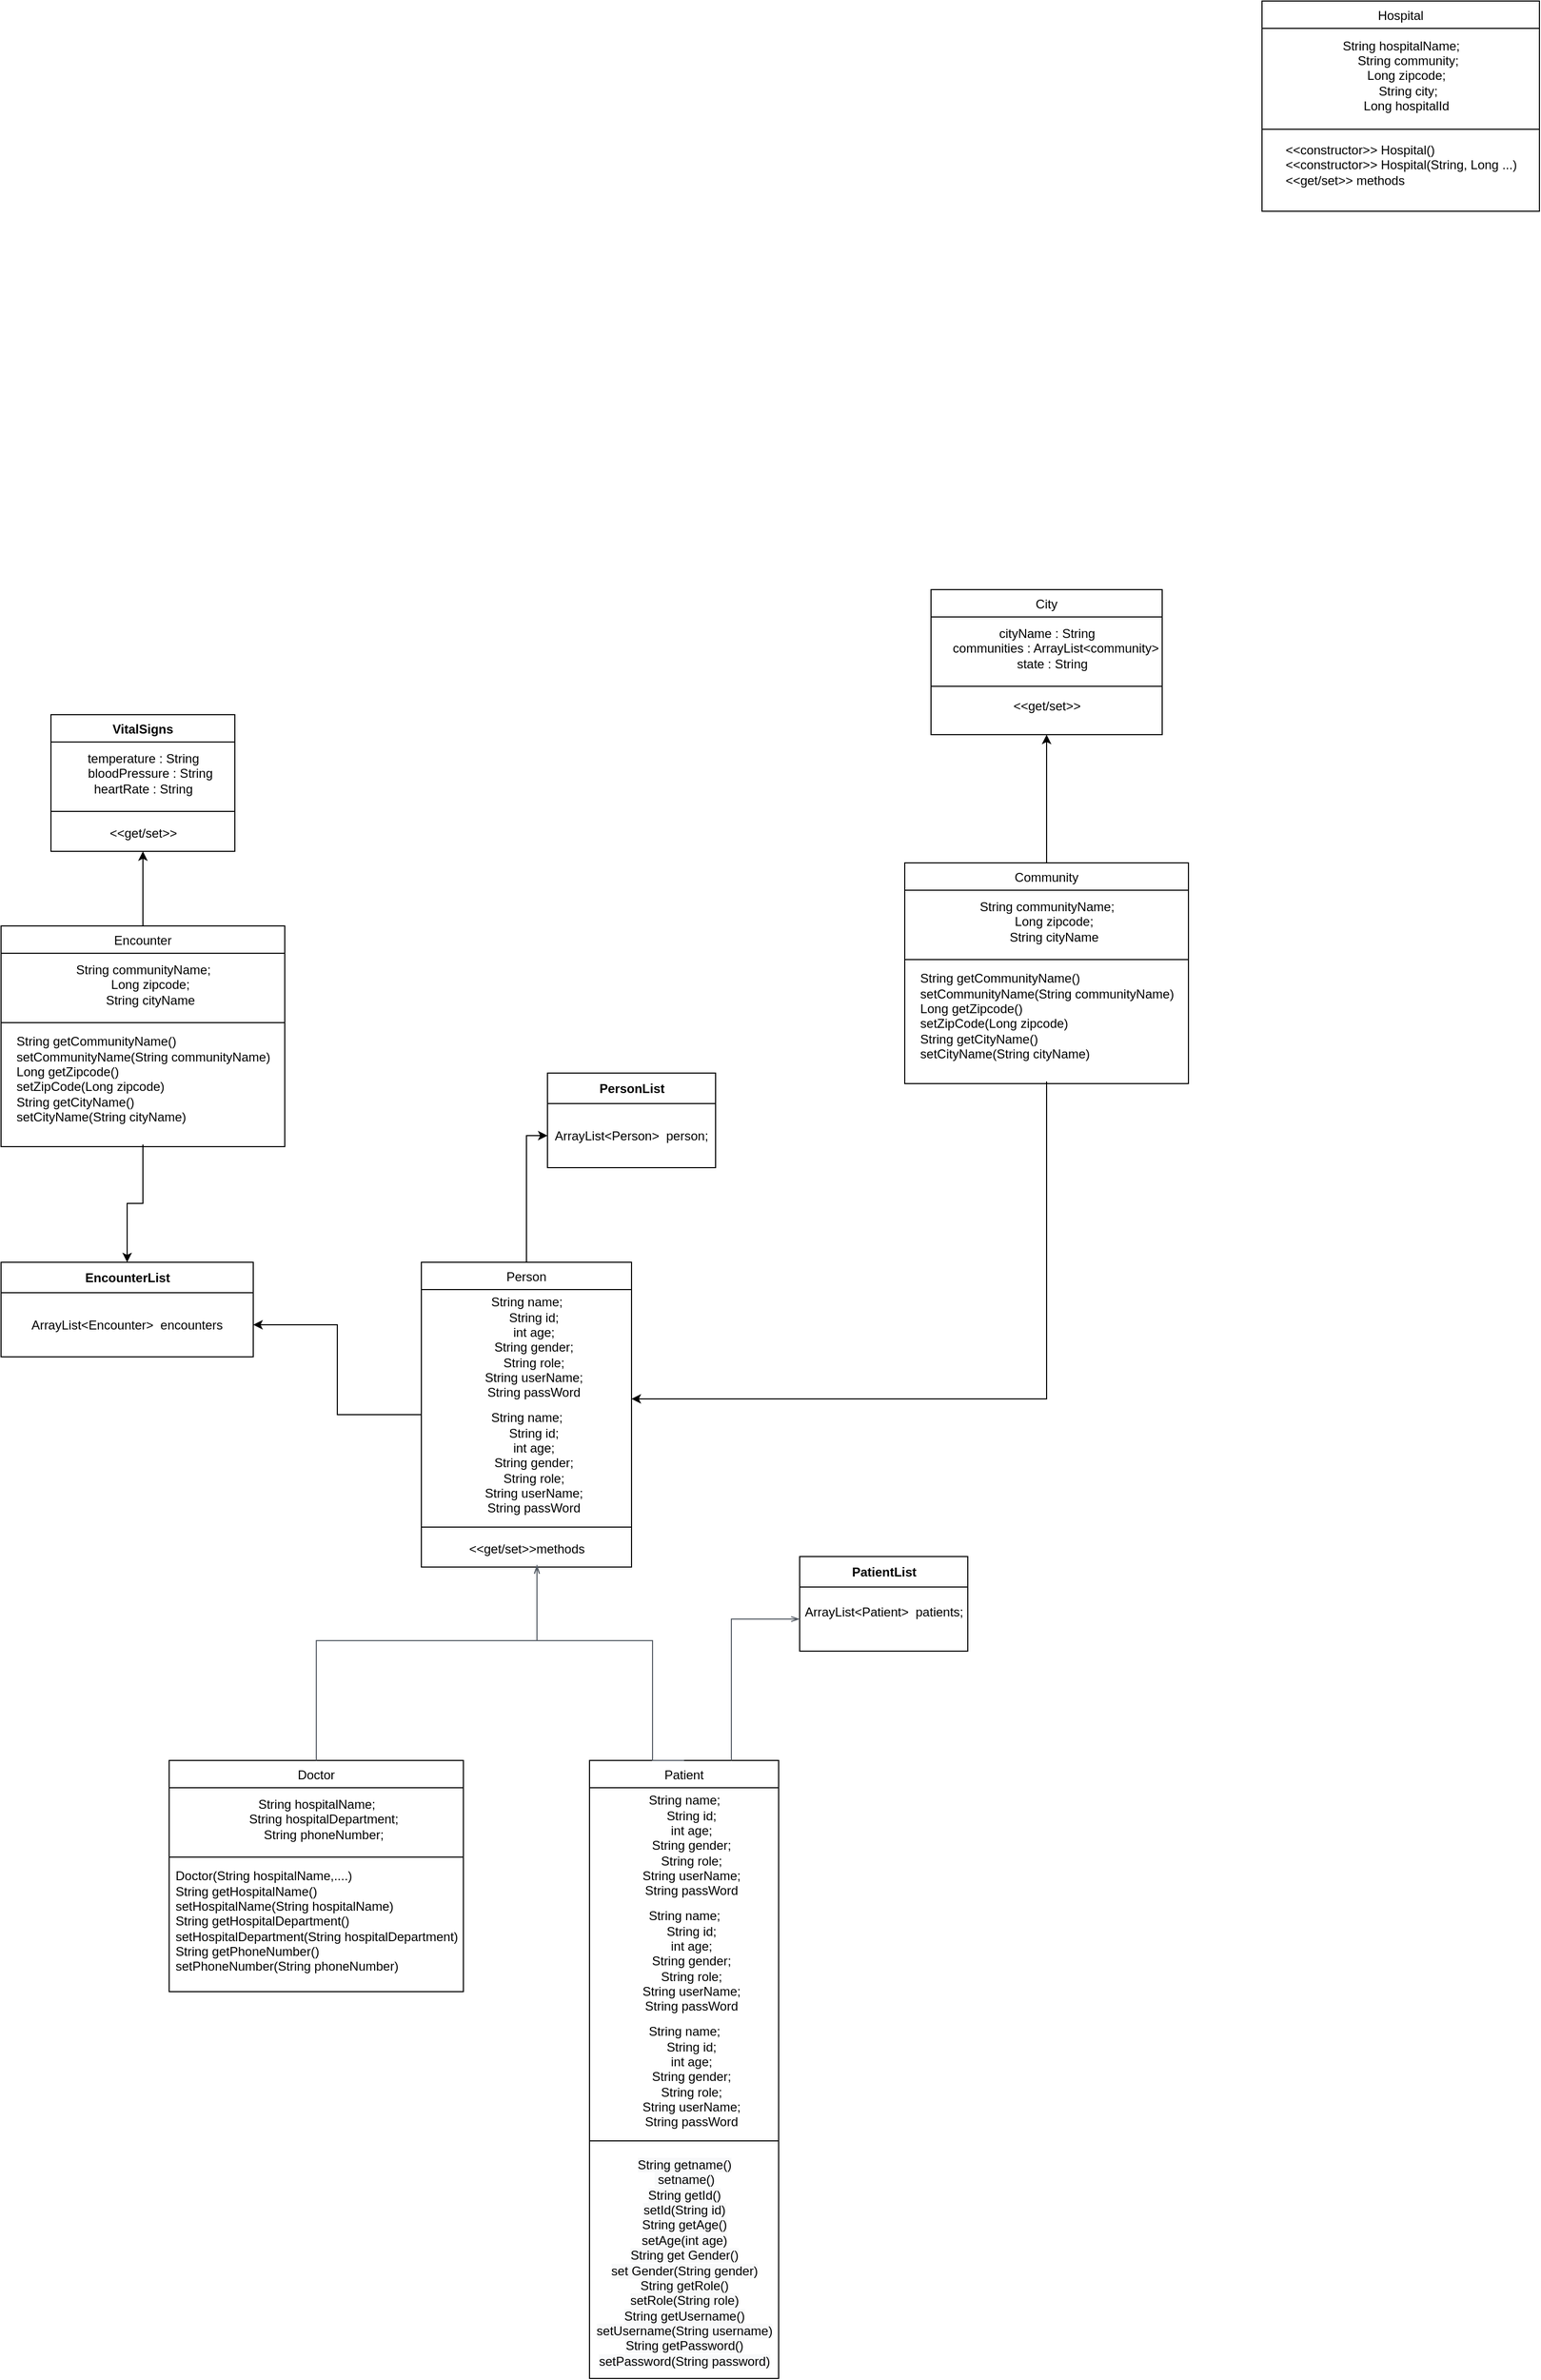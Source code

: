 <mxfile version="20.5.1" type="device"><diagram id="C5RBs43oDa-KdzZeNtuy" name="Page-1"><mxGraphModel dx="1371" dy="794" grid="1" gridSize="10" guides="1" tooltips="1" connect="1" arrows="1" fold="1" page="1" pageScale="1" pageWidth="827" pageHeight="1169" math="0" shadow="0"><root><mxCell id="WIyWlLk6GJQsqaUBKTNV-0"/><mxCell id="WIyWlLk6GJQsqaUBKTNV-1" parent="WIyWlLk6GJQsqaUBKTNV-0"/><mxCell id="fHHSwaFB68jVucLWFMeZ-37" style="edgeStyle=orthogonalEdgeStyle;rounded=0;orthogonalLoop=1;jettySize=auto;html=1;exitX=0.5;exitY=0;exitDx=0;exitDy=0;entryX=0;entryY=0.5;entryDx=0;entryDy=0;" edge="1" parent="WIyWlLk6GJQsqaUBKTNV-1" source="zkfFHV4jXpPFQw0GAbJ--13" target="fHHSwaFB68jVucLWFMeZ-12"><mxGeometry relative="1" as="geometry"/></mxCell><mxCell id="fHHSwaFB68jVucLWFMeZ-66" style="edgeStyle=orthogonalEdgeStyle;rounded=0;orthogonalLoop=1;jettySize=auto;html=1;entryX=1;entryY=0.5;entryDx=0;entryDy=0;" edge="1" parent="WIyWlLk6GJQsqaUBKTNV-1" source="zkfFHV4jXpPFQw0GAbJ--13" target="fHHSwaFB68jVucLWFMeZ-57"><mxGeometry relative="1" as="geometry"/></mxCell><mxCell id="zkfFHV4jXpPFQw0GAbJ--13" value="Person" style="swimlane;fontStyle=0;align=center;verticalAlign=top;childLayout=stackLayout;horizontal=1;startSize=26;horizontalStack=0;resizeParent=1;resizeLast=0;collapsible=1;marginBottom=0;rounded=0;shadow=0;strokeWidth=1;" parent="WIyWlLk6GJQsqaUBKTNV-1" vertex="1"><mxGeometry x="440" y="1560" width="200" height="290" as="geometry"><mxRectangle x="310" y="340" width="170" height="26" as="alternateBounds"/></mxGeometry></mxCell><mxCell id="ApnBVRDaIwN0lGYLkBxk-11" value="&lt;div&gt;String name;&lt;/div&gt;&lt;div&gt;&amp;nbsp; &amp;nbsp; String id;&lt;/div&gt;&lt;div&gt;&amp;nbsp; &amp;nbsp; int age;&lt;/div&gt;&lt;div&gt;&amp;nbsp; &amp;nbsp; String gender;&lt;/div&gt;&lt;div&gt;&amp;nbsp; &amp;nbsp; String role;&lt;/div&gt;&lt;div&gt;&amp;nbsp; &amp;nbsp; String userName;&lt;/div&gt;&lt;div&gt;&amp;nbsp; &amp;nbsp; String passWord&lt;/div&gt;" style="text;html=1;align=center;verticalAlign=middle;resizable=0;points=[];autosize=1;strokeColor=none;fillColor=none;" parent="zkfFHV4jXpPFQw0GAbJ--13" vertex="1"><mxGeometry y="26" width="200" height="110" as="geometry"/></mxCell><mxCell id="ApnBVRDaIwN0lGYLkBxk-26" value="&lt;div&gt;String name;&lt;/div&gt;&lt;div&gt;&amp;nbsp; &amp;nbsp; String id;&lt;/div&gt;&lt;div&gt;&amp;nbsp; &amp;nbsp; int age;&lt;/div&gt;&lt;div&gt;&amp;nbsp; &amp;nbsp; String gender;&lt;/div&gt;&lt;div&gt;&amp;nbsp; &amp;nbsp; String role;&lt;/div&gt;&lt;div&gt;&amp;nbsp; &amp;nbsp; String userName;&lt;/div&gt;&lt;div&gt;&amp;nbsp; &amp;nbsp; String passWord&lt;/div&gt;" style="text;html=1;align=center;verticalAlign=middle;resizable=0;points=[];autosize=1;strokeColor=none;fillColor=none;" parent="zkfFHV4jXpPFQw0GAbJ--13" vertex="1"><mxGeometry y="136" width="200" height="110" as="geometry"/></mxCell><mxCell id="zkfFHV4jXpPFQw0GAbJ--15" value="" style="line;html=1;strokeWidth=1;align=left;verticalAlign=middle;spacingTop=-1;spacingLeft=3;spacingRight=3;rotatable=0;labelPosition=right;points=[];portConstraint=eastwest;" parent="zkfFHV4jXpPFQw0GAbJ--13" vertex="1"><mxGeometry y="246" width="200" height="12" as="geometry"/></mxCell><mxCell id="ApnBVRDaIwN0lGYLkBxk-10" value="&lt;div style=&quot;text-align: left;&quot;&gt;&lt;span style=&quot;background-color: initial;&quot;&gt;&amp;lt;&amp;lt;get/set&amp;gt;&amp;gt;methods&lt;/span&gt;&lt;/div&gt;" style="text;html=1;align=center;verticalAlign=middle;resizable=0;points=[];autosize=1;strokeColor=none;fillColor=none;" parent="zkfFHV4jXpPFQw0GAbJ--13" vertex="1"><mxGeometry y="258" width="200" height="30" as="geometry"/></mxCell><mxCell id="ApnBVRDaIwN0lGYLkBxk-12" value="City" style="swimlane;fontStyle=0;align=center;verticalAlign=top;childLayout=stackLayout;horizontal=1;startSize=26;horizontalStack=0;resizeParent=1;resizeLast=0;collapsible=1;marginBottom=0;rounded=0;shadow=0;strokeWidth=1;" parent="WIyWlLk6GJQsqaUBKTNV-1" vertex="1"><mxGeometry x="925" y="920" width="220" height="138" as="geometry"><mxRectangle x="310" y="340" width="170" height="26" as="alternateBounds"/></mxGeometry></mxCell><mxCell id="ApnBVRDaIwN0lGYLkBxk-13" value="&lt;div&gt;cityName : String&lt;/div&gt;&lt;div&gt;&amp;nbsp; &amp;nbsp; &amp;nbsp;communities : ArrayList&amp;lt;community&amp;gt;&lt;/div&gt;&lt;div&gt;&amp;nbsp; &amp;nbsp;state : String&lt;/div&gt;" style="text;html=1;align=center;verticalAlign=middle;resizable=0;points=[];autosize=1;strokeColor=none;fillColor=none;" parent="ApnBVRDaIwN0lGYLkBxk-12" vertex="1"><mxGeometry y="26" width="220" height="60" as="geometry"/></mxCell><mxCell id="ApnBVRDaIwN0lGYLkBxk-14" value="" style="line;html=1;strokeWidth=1;align=left;verticalAlign=middle;spacingTop=-1;spacingLeft=3;spacingRight=3;rotatable=0;labelPosition=right;points=[];portConstraint=eastwest;" parent="ApnBVRDaIwN0lGYLkBxk-12" vertex="1"><mxGeometry y="86" width="220" height="12" as="geometry"/></mxCell><mxCell id="ApnBVRDaIwN0lGYLkBxk-15" value="&lt;div style=&quot;text-align: left;&quot;&gt;&amp;lt;&amp;lt;get/set&amp;gt;&amp;gt;&lt;/div&gt;&lt;div style=&quot;text-align: left;&quot;&gt;&lt;span style=&quot;background-color: initial;&quot;&gt;&lt;br&gt;&lt;/span&gt;&lt;/div&gt;" style="text;html=1;align=center;verticalAlign=middle;resizable=0;points=[];autosize=1;strokeColor=none;fillColor=none;" parent="ApnBVRDaIwN0lGYLkBxk-12" vertex="1"><mxGeometry y="98" width="220" height="40" as="geometry"/></mxCell><mxCell id="fHHSwaFB68jVucLWFMeZ-38" style="edgeStyle=orthogonalEdgeStyle;rounded=0;orthogonalLoop=1;jettySize=auto;html=1;exitX=0.5;exitY=0;exitDx=0;exitDy=0;" edge="1" parent="WIyWlLk6GJQsqaUBKTNV-1" source="ApnBVRDaIwN0lGYLkBxk-16" target="ApnBVRDaIwN0lGYLkBxk-15"><mxGeometry relative="1" as="geometry"/></mxCell><mxCell id="ApnBVRDaIwN0lGYLkBxk-16" value="Community" style="swimlane;fontStyle=0;align=center;verticalAlign=top;childLayout=stackLayout;horizontal=1;startSize=26;horizontalStack=0;resizeParent=1;resizeLast=0;collapsible=1;marginBottom=0;rounded=0;shadow=0;strokeWidth=1;" parent="WIyWlLk6GJQsqaUBKTNV-1" vertex="1"><mxGeometry x="900" y="1180" width="270" height="210" as="geometry"><mxRectangle x="310" y="340" width="170" height="26" as="alternateBounds"/></mxGeometry></mxCell><mxCell id="ApnBVRDaIwN0lGYLkBxk-17" value="&lt;div&gt;String communityName;&lt;/div&gt;&lt;div&gt;&amp;nbsp; &amp;nbsp; Long zipcode;&lt;/div&gt;&lt;div&gt;&amp;nbsp; &amp;nbsp; String cityName&lt;/div&gt;" style="text;html=1;align=center;verticalAlign=middle;resizable=0;points=[];autosize=1;strokeColor=none;fillColor=none;" parent="ApnBVRDaIwN0lGYLkBxk-16" vertex="1"><mxGeometry y="26" width="270" height="60" as="geometry"/></mxCell><mxCell id="ApnBVRDaIwN0lGYLkBxk-18" value="" style="line;html=1;strokeWidth=1;align=left;verticalAlign=middle;spacingTop=-1;spacingLeft=3;spacingRight=3;rotatable=0;labelPosition=right;points=[];portConstraint=eastwest;" parent="ApnBVRDaIwN0lGYLkBxk-16" vertex="1"><mxGeometry y="86" width="270" height="12" as="geometry"/></mxCell><mxCell id="ApnBVRDaIwN0lGYLkBxk-19" value="&lt;div style=&quot;text-align: left;&quot;&gt;&lt;span style=&quot;background-color: initial;&quot;&gt;String getCommunityName()&lt;/span&gt;&lt;/div&gt;&lt;div style=&quot;text-align: left;&quot;&gt;&lt;span style=&quot;background-color: initial;&quot;&gt;setCommunityName(String communityName)&lt;br&gt;&lt;/span&gt;&lt;/div&gt;&lt;div style=&quot;text-align: left;&quot;&gt;&lt;span style=&quot;background-color: initial;&quot;&gt;Long getZipcode()&lt;br&gt;&lt;/span&gt;&lt;/div&gt;&lt;div style=&quot;text-align: left;&quot;&gt;&lt;span style=&quot;background-color: initial;&quot;&gt;setZipCode(Long zipcode)&lt;br&gt;&lt;/span&gt;&lt;/div&gt;&lt;div style=&quot;text-align: left;&quot;&gt;&lt;span style=&quot;background-color: initial;&quot;&gt;String getCityName()&lt;br&gt;&lt;/span&gt;&lt;/div&gt;&lt;div style=&quot;text-align: left;&quot;&gt;&lt;span style=&quot;background-color: initial;&quot;&gt;setCityName(String cityName)&lt;br&gt;&lt;/span&gt;&lt;/div&gt;&lt;div style=&quot;text-align: left;&quot;&gt;&lt;span style=&quot;background-color: initial;&quot;&gt;&lt;br&gt;&lt;/span&gt;&lt;/div&gt;" style="text;html=1;align=center;verticalAlign=middle;resizable=0;points=[];autosize=1;strokeColor=none;fillColor=none;" parent="ApnBVRDaIwN0lGYLkBxk-16" vertex="1"><mxGeometry y="98" width="270" height="110" as="geometry"/></mxCell><mxCell id="ApnBVRDaIwN0lGYLkBxk-21" value="Doctor" style="swimlane;fontStyle=0;align=center;verticalAlign=top;childLayout=stackLayout;horizontal=1;startSize=26;horizontalStack=0;resizeParent=1;resizeLast=0;collapsible=1;marginBottom=0;rounded=0;shadow=0;strokeWidth=1;" parent="WIyWlLk6GJQsqaUBKTNV-1" vertex="1"><mxGeometry x="200" y="2034" width="280" height="220" as="geometry"><mxRectangle x="310" y="340" width="170" height="26" as="alternateBounds"/></mxGeometry></mxCell><mxCell id="ApnBVRDaIwN0lGYLkBxk-22" value="&lt;div&gt;String hospitalName;&lt;/div&gt;&lt;div&gt;&amp;nbsp; &amp;nbsp; String hospitalDepartment;&lt;/div&gt;&lt;div&gt;&amp;nbsp; &amp;nbsp; String phoneNumber;&lt;/div&gt;" style="text;html=1;align=center;verticalAlign=middle;resizable=0;points=[];autosize=1;strokeColor=none;fillColor=none;" parent="ApnBVRDaIwN0lGYLkBxk-21" vertex="1"><mxGeometry y="26" width="280" height="60" as="geometry"/></mxCell><mxCell id="ApnBVRDaIwN0lGYLkBxk-23" value="" style="line;html=1;strokeWidth=1;align=left;verticalAlign=middle;spacingTop=-1;spacingLeft=3;spacingRight=3;rotatable=0;labelPosition=right;points=[];portConstraint=eastwest;" parent="ApnBVRDaIwN0lGYLkBxk-21" vertex="1"><mxGeometry y="86" width="280" height="12" as="geometry"/></mxCell><mxCell id="ApnBVRDaIwN0lGYLkBxk-24" value="&lt;div style=&quot;text-align: left;&quot;&gt;&lt;span style=&quot;background-color: initial;&quot;&gt;Doctor(String hospitalName,....)&lt;/span&gt;&lt;/div&gt;&lt;div style=&quot;text-align: left;&quot;&gt;&lt;span style=&quot;background-color: initial;&quot;&gt;String getHospitalName()&lt;br&gt;&lt;/span&gt;&lt;/div&gt;&lt;div style=&quot;text-align: left;&quot;&gt;&lt;span style=&quot;background-color: initial;&quot;&gt;setHospitalName(String hospitalName)&lt;br&gt;&lt;/span&gt;&lt;/div&gt;&lt;div style=&quot;text-align: left;&quot;&gt;&lt;span style=&quot;background-color: initial;&quot;&gt;String getHospitalDepartment()&lt;br&gt;&lt;/span&gt;&lt;/div&gt;&lt;div style=&quot;text-align: left;&quot;&gt;&lt;span style=&quot;background-color: initial;&quot;&gt;setHospitalDepartment(String hospitalDepartment)&lt;br&gt;&lt;/span&gt;&lt;/div&gt;&lt;div style=&quot;text-align: left;&quot;&gt;&lt;span style=&quot;background-color: initial;&quot;&gt;String getPhoneNumber()&lt;br&gt;&lt;/span&gt;&lt;/div&gt;&lt;div style=&quot;text-align: left;&quot;&gt;&lt;span style=&quot;background-color: initial;&quot;&gt;setPhoneNumber(String phoneNumber)&lt;br&gt;&lt;/span&gt;&lt;/div&gt;" style="text;html=1;align=center;verticalAlign=middle;resizable=0;points=[];autosize=1;strokeColor=none;fillColor=none;" parent="ApnBVRDaIwN0lGYLkBxk-21" vertex="1"><mxGeometry y="98" width="280" height="110" as="geometry"/></mxCell><mxCell id="ApnBVRDaIwN0lGYLkBxk-37" value="Hospital" style="swimlane;fontStyle=0;align=center;verticalAlign=top;childLayout=stackLayout;horizontal=1;startSize=26;horizontalStack=0;resizeParent=1;resizeLast=0;collapsible=1;marginBottom=0;rounded=0;shadow=0;strokeWidth=1;" parent="WIyWlLk6GJQsqaUBKTNV-1" vertex="1"><mxGeometry x="1240" y="360" width="264" height="200" as="geometry"><mxRectangle x="310" y="340" width="170" height="26" as="alternateBounds"/></mxGeometry></mxCell><mxCell id="ApnBVRDaIwN0lGYLkBxk-39" value="&lt;div&gt;String hospitalName;&lt;/div&gt;&lt;div&gt;&amp;nbsp; &amp;nbsp; String community;&lt;/div&gt;&lt;div&gt;&amp;nbsp; &amp;nbsp;Long zipcode;&lt;/div&gt;&lt;div&gt;&amp;nbsp; &amp;nbsp; String city;&lt;/div&gt;&lt;div&gt;&amp;nbsp; &amp;nbsp;Long hospitalId&lt;/div&gt;" style="text;html=1;align=center;verticalAlign=middle;resizable=0;points=[];autosize=1;strokeColor=none;fillColor=none;" parent="ApnBVRDaIwN0lGYLkBxk-37" vertex="1"><mxGeometry y="26" width="264" height="90" as="geometry"/></mxCell><mxCell id="ApnBVRDaIwN0lGYLkBxk-40" value="" style="line;html=1;strokeWidth=1;align=left;verticalAlign=middle;spacingTop=-1;spacingLeft=3;spacingRight=3;rotatable=0;labelPosition=right;points=[];portConstraint=eastwest;" parent="ApnBVRDaIwN0lGYLkBxk-37" vertex="1"><mxGeometry y="116" width="264" height="12" as="geometry"/></mxCell><mxCell id="ApnBVRDaIwN0lGYLkBxk-41" value="&lt;div style=&quot;text-align: left;&quot;&gt;&lt;span style=&quot;background-color: initial;&quot;&gt;&amp;lt;&amp;lt;constructor&amp;gt;&amp;gt; Hospital()&lt;/span&gt;&lt;/div&gt;&lt;span style=&quot;text-align: left;&quot;&gt;&amp;lt;&amp;lt;constructor&amp;gt;&amp;gt;&amp;nbsp;&lt;/span&gt;&lt;span style=&quot;background-color: initial; text-align: left;&quot;&gt;Hospital(String, Long ...)&lt;/span&gt;&lt;span style=&quot;text-align: left;&quot;&gt;&lt;br&gt;&lt;/span&gt;&lt;div style=&quot;text-align: left;&quot;&gt;&amp;lt;&amp;lt;get/set&amp;gt;&amp;gt; methods&lt;/div&gt;&lt;div style=&quot;text-align: left;&quot;&gt;&lt;span style=&quot;background-color: initial;&quot;&gt;&lt;br&gt;&lt;/span&gt;&lt;/div&gt;" style="text;html=1;align=center;verticalAlign=middle;resizable=0;points=[];autosize=1;strokeColor=none;fillColor=none;" parent="ApnBVRDaIwN0lGYLkBxk-37" vertex="1"><mxGeometry y="128" width="264" height="70" as="geometry"/></mxCell><mxCell id="fHHSwaFB68jVucLWFMeZ-1" value="Patient&#10;" style="swimlane;fontStyle=0;align=center;verticalAlign=top;childLayout=stackLayout;horizontal=1;startSize=26;horizontalStack=0;resizeParent=1;resizeLast=0;collapsible=1;marginBottom=0;rounded=0;shadow=0;strokeWidth=1;" vertex="1" parent="WIyWlLk6GJQsqaUBKTNV-1"><mxGeometry x="600" y="2034" width="180" height="588" as="geometry"><mxRectangle x="310" y="340" width="170" height="26" as="alternateBounds"/></mxGeometry></mxCell><mxCell id="fHHSwaFB68jVucLWFMeZ-2" value="&lt;div&gt;String name;&lt;/div&gt;&lt;div&gt;&amp;nbsp; &amp;nbsp; String id;&lt;/div&gt;&lt;div&gt;&amp;nbsp; &amp;nbsp; int age;&lt;/div&gt;&lt;div&gt;&amp;nbsp; &amp;nbsp; String gender;&lt;/div&gt;&lt;div&gt;&amp;nbsp; &amp;nbsp; String role;&lt;/div&gt;&lt;div&gt;&amp;nbsp; &amp;nbsp; String userName;&lt;/div&gt;&lt;div&gt;&amp;nbsp; &amp;nbsp; String passWord&lt;/div&gt;" style="text;html=1;align=center;verticalAlign=middle;resizable=0;points=[];autosize=1;strokeColor=none;fillColor=none;" vertex="1" parent="fHHSwaFB68jVucLWFMeZ-1"><mxGeometry y="26" width="180" height="110" as="geometry"/></mxCell><mxCell id="fHHSwaFB68jVucLWFMeZ-6" value="&lt;div&gt;String name;&lt;/div&gt;&lt;div&gt;&amp;nbsp; &amp;nbsp; String id;&lt;/div&gt;&lt;div&gt;&amp;nbsp; &amp;nbsp; int age;&lt;/div&gt;&lt;div&gt;&amp;nbsp; &amp;nbsp; String gender;&lt;/div&gt;&lt;div&gt;&amp;nbsp; &amp;nbsp; String role;&lt;/div&gt;&lt;div&gt;&amp;nbsp; &amp;nbsp; String userName;&lt;/div&gt;&lt;div&gt;&amp;nbsp; &amp;nbsp; String passWord&lt;/div&gt;" style="text;html=1;align=center;verticalAlign=middle;resizable=0;points=[];autosize=1;strokeColor=none;fillColor=none;" vertex="1" parent="fHHSwaFB68jVucLWFMeZ-1"><mxGeometry y="136" width="180" height="110" as="geometry"/></mxCell><mxCell id="fHHSwaFB68jVucLWFMeZ-3" value="&lt;div&gt;String name;&lt;/div&gt;&lt;div&gt;&amp;nbsp; &amp;nbsp; String id;&lt;/div&gt;&lt;div&gt;&amp;nbsp; &amp;nbsp; int age;&lt;/div&gt;&lt;div&gt;&amp;nbsp; &amp;nbsp; String gender;&lt;/div&gt;&lt;div&gt;&amp;nbsp; &amp;nbsp; String role;&lt;/div&gt;&lt;div&gt;&amp;nbsp; &amp;nbsp; String userName;&lt;/div&gt;&lt;div&gt;&amp;nbsp; &amp;nbsp; String passWord&lt;/div&gt;" style="text;html=1;align=center;verticalAlign=middle;resizable=0;points=[];autosize=1;strokeColor=none;fillColor=none;" vertex="1" parent="fHHSwaFB68jVucLWFMeZ-1"><mxGeometry y="246" width="180" height="110" as="geometry"/></mxCell><mxCell id="fHHSwaFB68jVucLWFMeZ-4" value="" style="line;html=1;strokeWidth=1;align=left;verticalAlign=middle;spacingTop=-1;spacingLeft=3;spacingRight=3;rotatable=0;labelPosition=right;points=[];portConstraint=eastwest;" vertex="1" parent="fHHSwaFB68jVucLWFMeZ-1"><mxGeometry y="356" width="180" height="12" as="geometry"/></mxCell><mxCell id="fHHSwaFB68jVucLWFMeZ-5" value="&lt;meta charset=&quot;utf-8&quot;&gt;&lt;span style=&quot;color: rgb(0, 0, 0); font-family: Helvetica; font-size: 12px; font-style: normal; font-variant-ligatures: normal; font-variant-caps: normal; font-weight: 400; letter-spacing: normal; orphans: 2; text-align: left; text-indent: 0px; text-transform: none; widows: 2; word-spacing: 0px; -webkit-text-stroke-width: 0px; background-color: rgb(248, 249, 250); text-decoration-thickness: initial; text-decoration-style: initial; text-decoration-color: initial; float: none; display: inline !important;&quot;&gt;String getname()&lt;/span&gt;&lt;br style=&quot;padding: 0px; margin: 0px; color: rgb(0, 0, 0); font-family: Helvetica; font-size: 12px; font-style: normal; font-variant-ligatures: normal; font-variant-caps: normal; font-weight: 400; letter-spacing: normal; orphans: 2; text-align: left; text-indent: 0px; text-transform: none; widows: 2; word-spacing: 0px; -webkit-text-stroke-width: 0px; background-color: rgb(248, 249, 250); text-decoration-thickness: initial; text-decoration-style: initial; text-decoration-color: initial;&quot;&gt;&lt;span style=&quot;color: rgb(0, 0, 0); font-family: Helvetica; font-size: 12px; font-style: normal; font-variant-ligatures: normal; font-variant-caps: normal; font-weight: 400; letter-spacing: normal; orphans: 2; text-align: left; text-indent: 0px; text-transform: none; widows: 2; word-spacing: 0px; -webkit-text-stroke-width: 0px; background-color: rgb(248, 249, 250); text-decoration-thickness: initial; text-decoration-style: initial; text-decoration-color: initial; float: none; display: inline !important;&quot;&gt;&amp;nbsp;setname()&lt;/span&gt;&lt;br style=&quot;padding: 0px; margin: 0px; color: rgb(0, 0, 0); font-family: Helvetica; font-size: 12px; font-style: normal; font-variant-ligatures: normal; font-variant-caps: normal; font-weight: 400; letter-spacing: normal; orphans: 2; text-align: left; text-indent: 0px; text-transform: none; widows: 2; word-spacing: 0px; -webkit-text-stroke-width: 0px; background-color: rgb(248, 249, 250); text-decoration-thickness: initial; text-decoration-style: initial; text-decoration-color: initial;&quot;&gt;&lt;span style=&quot;color: rgb(0, 0, 0); font-family: Helvetica; font-size: 12px; font-style: normal; font-variant-ligatures: normal; font-variant-caps: normal; font-weight: 400; letter-spacing: normal; orphans: 2; text-align: left; text-indent: 0px; text-transform: none; widows: 2; word-spacing: 0px; -webkit-text-stroke-width: 0px; background-color: rgb(248, 249, 250); text-decoration-thickness: initial; text-decoration-style: initial; text-decoration-color: initial; float: none; display: inline !important;&quot;&gt;String getId()&lt;/span&gt;&lt;br style=&quot;padding: 0px; margin: 0px; color: rgb(0, 0, 0); font-family: Helvetica; font-size: 12px; font-style: normal; font-variant-ligatures: normal; font-variant-caps: normal; font-weight: 400; letter-spacing: normal; orphans: 2; text-align: left; text-indent: 0px; text-transform: none; widows: 2; word-spacing: 0px; -webkit-text-stroke-width: 0px; background-color: rgb(248, 249, 250); text-decoration-thickness: initial; text-decoration-style: initial; text-decoration-color: initial;&quot;&gt;&lt;span style=&quot;color: rgb(0, 0, 0); font-family: Helvetica; font-size: 12px; font-style: normal; font-variant-ligatures: normal; font-variant-caps: normal; font-weight: 400; letter-spacing: normal; orphans: 2; text-align: left; text-indent: 0px; text-transform: none; widows: 2; word-spacing: 0px; -webkit-text-stroke-width: 0px; background-color: rgb(248, 249, 250); text-decoration-thickness: initial; text-decoration-style: initial; text-decoration-color: initial; float: none; display: inline !important;&quot;&gt;setId(String id)&lt;/span&gt;&lt;br style=&quot;padding: 0px; margin: 0px; color: rgb(0, 0, 0); font-family: Helvetica; font-size: 12px; font-style: normal; font-variant-ligatures: normal; font-variant-caps: normal; font-weight: 400; letter-spacing: normal; orphans: 2; text-align: left; text-indent: 0px; text-transform: none; widows: 2; word-spacing: 0px; -webkit-text-stroke-width: 0px; background-color: rgb(248, 249, 250); text-decoration-thickness: initial; text-decoration-style: initial; text-decoration-color: initial;&quot;&gt;&lt;span style=&quot;color: rgb(0, 0, 0); font-family: Helvetica; font-size: 12px; font-style: normal; font-variant-ligatures: normal; font-variant-caps: normal; font-weight: 400; letter-spacing: normal; orphans: 2; text-align: left; text-indent: 0px; text-transform: none; widows: 2; word-spacing: 0px; -webkit-text-stroke-width: 0px; background-color: rgb(248, 249, 250); text-decoration-thickness: initial; text-decoration-style: initial; text-decoration-color: initial; float: none; display: inline !important;&quot;&gt;String getAge()&lt;/span&gt;&lt;br style=&quot;padding: 0px; margin: 0px; color: rgb(0, 0, 0); font-family: Helvetica; font-size: 12px; font-style: normal; font-variant-ligatures: normal; font-variant-caps: normal; font-weight: 400; letter-spacing: normal; orphans: 2; text-align: left; text-indent: 0px; text-transform: none; widows: 2; word-spacing: 0px; -webkit-text-stroke-width: 0px; background-color: rgb(248, 249, 250); text-decoration-thickness: initial; text-decoration-style: initial; text-decoration-color: initial;&quot;&gt;&lt;span style=&quot;color: rgb(0, 0, 0); font-family: Helvetica; font-size: 12px; font-style: normal; font-variant-ligatures: normal; font-variant-caps: normal; font-weight: 400; letter-spacing: normal; orphans: 2; text-align: left; text-indent: 0px; text-transform: none; widows: 2; word-spacing: 0px; -webkit-text-stroke-width: 0px; background-color: rgb(248, 249, 250); text-decoration-thickness: initial; text-decoration-style: initial; text-decoration-color: initial; float: none; display: inline !important;&quot;&gt;setAge(int age)&lt;/span&gt;&lt;br style=&quot;padding: 0px; margin: 0px; color: rgb(0, 0, 0); font-family: Helvetica; font-size: 12px; font-style: normal; font-variant-ligatures: normal; font-variant-caps: normal; font-weight: 400; letter-spacing: normal; orphans: 2; text-align: left; text-indent: 0px; text-transform: none; widows: 2; word-spacing: 0px; -webkit-text-stroke-width: 0px; background-color: rgb(248, 249, 250); text-decoration-thickness: initial; text-decoration-style: initial; text-decoration-color: initial;&quot;&gt;&lt;span style=&quot;color: rgb(0, 0, 0); font-family: Helvetica; font-size: 12px; font-style: normal; font-variant-ligatures: normal; font-variant-caps: normal; font-weight: 400; letter-spacing: normal; orphans: 2; text-align: left; text-indent: 0px; text-transform: none; widows: 2; word-spacing: 0px; -webkit-text-stroke-width: 0px; background-color: rgb(248, 249, 250); text-decoration-thickness: initial; text-decoration-style: initial; text-decoration-color: initial; float: none; display: inline !important;&quot;&gt;String get Gender()&lt;/span&gt;&lt;br style=&quot;padding: 0px; margin: 0px; color: rgb(0, 0, 0); font-family: Helvetica; font-size: 12px; font-style: normal; font-variant-ligatures: normal; font-variant-caps: normal; font-weight: 400; letter-spacing: normal; orphans: 2; text-align: left; text-indent: 0px; text-transform: none; widows: 2; word-spacing: 0px; -webkit-text-stroke-width: 0px; background-color: rgb(248, 249, 250); text-decoration-thickness: initial; text-decoration-style: initial; text-decoration-color: initial;&quot;&gt;&lt;span style=&quot;color: rgb(0, 0, 0); font-family: Helvetica; font-size: 12px; font-style: normal; font-variant-ligatures: normal; font-variant-caps: normal; font-weight: 400; letter-spacing: normal; orphans: 2; text-align: left; text-indent: 0px; text-transform: none; widows: 2; word-spacing: 0px; -webkit-text-stroke-width: 0px; background-color: rgb(248, 249, 250); text-decoration-thickness: initial; text-decoration-style: initial; text-decoration-color: initial; float: none; display: inline !important;&quot;&gt;set Gender(String gender)&lt;/span&gt;&lt;br style=&quot;padding: 0px; margin: 0px; color: rgb(0, 0, 0); font-family: Helvetica; font-size: 12px; font-style: normal; font-variant-ligatures: normal; font-variant-caps: normal; font-weight: 400; letter-spacing: normal; orphans: 2; text-align: left; text-indent: 0px; text-transform: none; widows: 2; word-spacing: 0px; -webkit-text-stroke-width: 0px; background-color: rgb(248, 249, 250); text-decoration-thickness: initial; text-decoration-style: initial; text-decoration-color: initial;&quot;&gt;&lt;span style=&quot;color: rgb(0, 0, 0); font-family: Helvetica; font-size: 12px; font-style: normal; font-variant-ligatures: normal; font-variant-caps: normal; font-weight: 400; letter-spacing: normal; orphans: 2; text-align: left; text-indent: 0px; text-transform: none; widows: 2; word-spacing: 0px; -webkit-text-stroke-width: 0px; background-color: rgb(248, 249, 250); text-decoration-thickness: initial; text-decoration-style: initial; text-decoration-color: initial; float: none; display: inline !important;&quot;&gt;String getRole()&lt;/span&gt;&lt;br style=&quot;padding: 0px; margin: 0px; color: rgb(0, 0, 0); font-family: Helvetica; font-size: 12px; font-style: normal; font-variant-ligatures: normal; font-variant-caps: normal; font-weight: 400; letter-spacing: normal; orphans: 2; text-align: left; text-indent: 0px; text-transform: none; widows: 2; word-spacing: 0px; -webkit-text-stroke-width: 0px; background-color: rgb(248, 249, 250); text-decoration-thickness: initial; text-decoration-style: initial; text-decoration-color: initial;&quot;&gt;&lt;span style=&quot;color: rgb(0, 0, 0); font-family: Helvetica; font-size: 12px; font-style: normal; font-variant-ligatures: normal; font-variant-caps: normal; font-weight: 400; letter-spacing: normal; orphans: 2; text-align: left; text-indent: 0px; text-transform: none; widows: 2; word-spacing: 0px; -webkit-text-stroke-width: 0px; background-color: rgb(248, 249, 250); text-decoration-thickness: initial; text-decoration-style: initial; text-decoration-color: initial; float: none; display: inline !important;&quot;&gt;setRole(String role)&lt;/span&gt;&lt;br style=&quot;padding: 0px; margin: 0px; color: rgb(0, 0, 0); font-family: Helvetica; font-size: 12px; font-style: normal; font-variant-ligatures: normal; font-variant-caps: normal; font-weight: 400; letter-spacing: normal; orphans: 2; text-align: left; text-indent: 0px; text-transform: none; widows: 2; word-spacing: 0px; -webkit-text-stroke-width: 0px; background-color: rgb(248, 249, 250); text-decoration-thickness: initial; text-decoration-style: initial; text-decoration-color: initial;&quot;&gt;&lt;span style=&quot;color: rgb(0, 0, 0); font-family: Helvetica; font-size: 12px; font-style: normal; font-variant-ligatures: normal; font-variant-caps: normal; font-weight: 400; letter-spacing: normal; orphans: 2; text-align: left; text-indent: 0px; text-transform: none; widows: 2; word-spacing: 0px; -webkit-text-stroke-width: 0px; background-color: rgb(248, 249, 250); text-decoration-thickness: initial; text-decoration-style: initial; text-decoration-color: initial; float: none; display: inline !important;&quot;&gt;String getUsername()&lt;/span&gt;&lt;br style=&quot;padding: 0px; margin: 0px; color: rgb(0, 0, 0); font-family: Helvetica; font-size: 12px; font-style: normal; font-variant-ligatures: normal; font-variant-caps: normal; font-weight: 400; letter-spacing: normal; orphans: 2; text-align: left; text-indent: 0px; text-transform: none; widows: 2; word-spacing: 0px; -webkit-text-stroke-width: 0px; background-color: rgb(248, 249, 250); text-decoration-thickness: initial; text-decoration-style: initial; text-decoration-color: initial;&quot;&gt;&lt;span style=&quot;color: rgb(0, 0, 0); font-family: Helvetica; font-size: 12px; font-style: normal; font-variant-ligatures: normal; font-variant-caps: normal; font-weight: 400; letter-spacing: normal; orphans: 2; text-align: left; text-indent: 0px; text-transform: none; widows: 2; word-spacing: 0px; -webkit-text-stroke-width: 0px; background-color: rgb(248, 249, 250); text-decoration-thickness: initial; text-decoration-style: initial; text-decoration-color: initial; float: none; display: inline !important;&quot;&gt;setUsername(String username)&lt;/span&gt;&lt;br style=&quot;padding: 0px; margin: 0px; color: rgb(0, 0, 0); font-family: Helvetica; font-size: 12px; font-style: normal; font-variant-ligatures: normal; font-variant-caps: normal; font-weight: 400; letter-spacing: normal; orphans: 2; text-align: left; text-indent: 0px; text-transform: none; widows: 2; word-spacing: 0px; -webkit-text-stroke-width: 0px; background-color: rgb(248, 249, 250); text-decoration-thickness: initial; text-decoration-style: initial; text-decoration-color: initial;&quot;&gt;&lt;span style=&quot;color: rgb(0, 0, 0); font-family: Helvetica; font-size: 12px; font-style: normal; font-variant-ligatures: normal; font-variant-caps: normal; font-weight: 400; letter-spacing: normal; orphans: 2; text-align: left; text-indent: 0px; text-transform: none; widows: 2; word-spacing: 0px; -webkit-text-stroke-width: 0px; background-color: rgb(248, 249, 250); text-decoration-thickness: initial; text-decoration-style: initial; text-decoration-color: initial; float: none; display: inline !important;&quot;&gt;String getPassword()&lt;/span&gt;&lt;br style=&quot;padding: 0px; margin: 0px; color: rgb(0, 0, 0); font-family: Helvetica; font-size: 12px; font-style: normal; font-variant-ligatures: normal; font-variant-caps: normal; font-weight: 400; letter-spacing: normal; orphans: 2; text-align: left; text-indent: 0px; text-transform: none; widows: 2; word-spacing: 0px; -webkit-text-stroke-width: 0px; background-color: rgb(248, 249, 250); text-decoration-thickness: initial; text-decoration-style: initial; text-decoration-color: initial;&quot;&gt;&lt;span style=&quot;color: rgb(0, 0, 0); font-family: Helvetica; font-size: 12px; font-style: normal; font-variant-ligatures: normal; font-variant-caps: normal; font-weight: 400; letter-spacing: normal; orphans: 2; text-align: left; text-indent: 0px; text-transform: none; widows: 2; word-spacing: 0px; -webkit-text-stroke-width: 0px; background-color: rgb(248, 249, 250); text-decoration-thickness: initial; text-decoration-style: initial; text-decoration-color: initial; float: none; display: inline !important;&quot;&gt;setPassword(String password)&lt;/span&gt;" style="text;html=1;align=center;verticalAlign=middle;resizable=0;points=[];autosize=1;strokeColor=none;fillColor=none;" vertex="1" parent="fHHSwaFB68jVucLWFMeZ-1"><mxGeometry y="368" width="180" height="220" as="geometry"/></mxCell><mxCell id="fHHSwaFB68jVucLWFMeZ-7" value="PatientList" style="swimlane;fontStyle=1;align=center;verticalAlign=middle;childLayout=stackLayout;horizontal=1;startSize=29;horizontalStack=0;resizeParent=1;resizeParentMax=0;resizeLast=0;collapsible=0;marginBottom=0;html=1;" vertex="1" parent="WIyWlLk6GJQsqaUBKTNV-1"><mxGeometry x="800" y="1840" width="160" height="90" as="geometry"/></mxCell><mxCell id="fHHSwaFB68jVucLWFMeZ-8" value="ArrayList&amp;lt;Patient&amp;gt;&amp;nbsp; patients;&lt;br&gt;&lt;br&gt;" style="text;html=1;strokeColor=none;fillColor=none;align=center;verticalAlign=middle;spacingLeft=4;spacingRight=4;overflow=hidden;rotatable=0;points=[[0,0.5],[1,0.5]];portConstraint=eastwest;" vertex="1" parent="fHHSwaFB68jVucLWFMeZ-7"><mxGeometry y="29" width="160" height="61" as="geometry"/></mxCell><mxCell id="fHHSwaFB68jVucLWFMeZ-10" value="&lt;div style=&quot;text-align: left;&quot;&gt;&lt;br&gt;&lt;/div&gt;" style="text;html=1;align=center;verticalAlign=middle;resizable=0;points=[];autosize=1;strokeColor=none;fillColor=none;" vertex="1" parent="WIyWlLk6GJQsqaUBKTNV-1"><mxGeometry x="720" y="768" width="20" height="30" as="geometry"/></mxCell><mxCell id="fHHSwaFB68jVucLWFMeZ-11" value="PersonList" style="swimlane;fontStyle=1;align=center;verticalAlign=middle;childLayout=stackLayout;horizontal=1;startSize=29;horizontalStack=0;resizeParent=1;resizeParentMax=0;resizeLast=0;collapsible=0;marginBottom=0;html=1;" vertex="1" parent="WIyWlLk6GJQsqaUBKTNV-1"><mxGeometry x="560" y="1380" width="160" height="90" as="geometry"/></mxCell><mxCell id="fHHSwaFB68jVucLWFMeZ-12" value="ArrayList&amp;lt;Person&amp;gt;&amp;nbsp; person;&lt;br&gt;" style="text;html=1;strokeColor=none;fillColor=none;align=center;verticalAlign=middle;spacingLeft=4;spacingRight=4;overflow=hidden;rotatable=0;points=[[0,0.5],[1,0.5]];portConstraint=eastwest;" vertex="1" parent="fHHSwaFB68jVucLWFMeZ-11"><mxGeometry y="29" width="160" height="61" as="geometry"/></mxCell><mxCell id="fHHSwaFB68jVucLWFMeZ-23" value="VitalSigns" style="swimlane;fontStyle=1;align=center;verticalAlign=top;childLayout=stackLayout;horizontal=1;startSize=26;horizontalStack=0;resizeParent=1;resizeLast=0;collapsible=1;marginBottom=0;rounded=0;shadow=0;strokeWidth=1;" vertex="1" parent="WIyWlLk6GJQsqaUBKTNV-1"><mxGeometry x="87.5" y="1039" width="175" height="130" as="geometry"><mxRectangle x="310" y="340" width="170" height="26" as="alternateBounds"/></mxGeometry></mxCell><mxCell id="fHHSwaFB68jVucLWFMeZ-24" value="&lt;div&gt;temperature : String&lt;/div&gt;&lt;div&gt;&amp;nbsp; &amp;nbsp; bloodPressure : String&lt;/div&gt;&lt;div&gt;&lt;span style=&quot;background-color: initial;&quot;&gt;heartRate : String&lt;/span&gt;&lt;/div&gt;" style="text;html=1;align=center;verticalAlign=middle;resizable=0;points=[];autosize=1;strokeColor=none;fillColor=none;" vertex="1" parent="fHHSwaFB68jVucLWFMeZ-23"><mxGeometry y="26" width="175" height="60" as="geometry"/></mxCell><mxCell id="fHHSwaFB68jVucLWFMeZ-25" value="" style="line;html=1;strokeWidth=1;align=left;verticalAlign=middle;spacingTop=-1;spacingLeft=3;spacingRight=3;rotatable=0;labelPosition=right;points=[];portConstraint=eastwest;" vertex="1" parent="fHHSwaFB68jVucLWFMeZ-23"><mxGeometry y="86" width="175" height="12" as="geometry"/></mxCell><mxCell id="fHHSwaFB68jVucLWFMeZ-26" value="&lt;div style=&quot;text-align: left;&quot;&gt;&amp;lt;&amp;lt;get/set&amp;gt;&amp;gt;&lt;/div&gt;" style="text;html=1;align=center;verticalAlign=middle;resizable=0;points=[];autosize=1;strokeColor=none;fillColor=none;" vertex="1" parent="fHHSwaFB68jVucLWFMeZ-23"><mxGeometry y="98" width="175" height="30" as="geometry"/></mxCell><mxCell id="fHHSwaFB68jVucLWFMeZ-32" value="" style="edgeStyle=orthogonalEdgeStyle;html=1;endArrow=openThin;elbow=vertical;startArrow=none;endFill=0;strokeColor=#545B64;rounded=0;entryX=0.55;entryY=1.009;entryDx=0;entryDy=0;entryPerimeter=0;exitX=0.5;exitY=0;exitDx=0;exitDy=0;" edge="1" parent="WIyWlLk6GJQsqaUBKTNV-1" source="ApnBVRDaIwN0lGYLkBxk-21" target="ApnBVRDaIwN0lGYLkBxk-10"><mxGeometry width="100" relative="1" as="geometry"><mxPoint x="230" y="1750" as="sourcePoint"/><mxPoint x="440" y="1670" as="targetPoint"/><Array as="points"><mxPoint x="340" y="1920"/><mxPoint x="550" y="1920"/></Array></mxGeometry></mxCell><mxCell id="fHHSwaFB68jVucLWFMeZ-34" value="" style="edgeStyle=orthogonalEdgeStyle;html=1;endArrow=openThin;elbow=vertical;startArrow=none;endFill=0;strokeColor=#545B64;rounded=0;exitX=0.5;exitY=0;exitDx=0;exitDy=0;" edge="1" parent="WIyWlLk6GJQsqaUBKTNV-1" source="fHHSwaFB68jVucLWFMeZ-1" target="ApnBVRDaIwN0lGYLkBxk-10"><mxGeometry width="100" relative="1" as="geometry"><mxPoint x="590" y="1748.02" as="sourcePoint"/><mxPoint x="430" y="1460" as="targetPoint"/><Array as="points"><mxPoint x="660" y="2034"/><mxPoint x="660" y="1920"/><mxPoint x="550" y="1920"/></Array></mxGeometry></mxCell><mxCell id="fHHSwaFB68jVucLWFMeZ-39" value="" style="edgeStyle=orthogonalEdgeStyle;html=1;endArrow=openThin;elbow=vertical;startArrow=none;endFill=0;strokeColor=#545B64;rounded=0;exitX=0.75;exitY=0;exitDx=0;exitDy=0;entryX=0;entryY=0.5;entryDx=0;entryDy=0;" edge="1" parent="WIyWlLk6GJQsqaUBKTNV-1" source="fHHSwaFB68jVucLWFMeZ-1" target="fHHSwaFB68jVucLWFMeZ-8"><mxGeometry width="100" relative="1" as="geometry"><mxPoint x="890" y="2116" as="sourcePoint"/><mxPoint x="750.0" y="1930.0" as="targetPoint"/><Array as="points"><mxPoint x="735" y="1900"/></Array></mxGeometry></mxCell><mxCell id="fHHSwaFB68jVucLWFMeZ-47" style="edgeStyle=orthogonalEdgeStyle;rounded=0;orthogonalLoop=1;jettySize=auto;html=1;entryX=1;entryY=0.945;entryDx=0;entryDy=0;entryPerimeter=0;" edge="1" parent="WIyWlLk6GJQsqaUBKTNV-1" source="ApnBVRDaIwN0lGYLkBxk-19" target="ApnBVRDaIwN0lGYLkBxk-11"><mxGeometry relative="1" as="geometry"><Array as="points"><mxPoint x="1035" y="1690"/></Array></mxGeometry></mxCell><mxCell id="fHHSwaFB68jVucLWFMeZ-59" style="edgeStyle=orthogonalEdgeStyle;rounded=0;orthogonalLoop=1;jettySize=auto;html=1;exitX=0.5;exitY=0;exitDx=0;exitDy=0;entryX=0.5;entryY=1;entryDx=0;entryDy=0;" edge="1" parent="WIyWlLk6GJQsqaUBKTNV-1" source="fHHSwaFB68jVucLWFMeZ-48" target="fHHSwaFB68jVucLWFMeZ-23"><mxGeometry relative="1" as="geometry"/></mxCell><mxCell id="fHHSwaFB68jVucLWFMeZ-48" value="Encounter" style="swimlane;fontStyle=0;align=center;verticalAlign=top;childLayout=stackLayout;horizontal=1;startSize=26;horizontalStack=0;resizeParent=1;resizeLast=0;collapsible=1;marginBottom=0;rounded=0;shadow=0;strokeWidth=1;" vertex="1" parent="WIyWlLk6GJQsqaUBKTNV-1"><mxGeometry x="40" y="1240" width="270" height="210" as="geometry"><mxRectangle x="310" y="340" width="170" height="26" as="alternateBounds"/></mxGeometry></mxCell><mxCell id="fHHSwaFB68jVucLWFMeZ-49" value="&lt;div&gt;String communityName;&lt;/div&gt;&lt;div&gt;&amp;nbsp; &amp;nbsp; Long zipcode;&lt;/div&gt;&lt;div&gt;&amp;nbsp; &amp;nbsp; String cityName&lt;/div&gt;" style="text;html=1;align=center;verticalAlign=middle;resizable=0;points=[];autosize=1;strokeColor=none;fillColor=none;" vertex="1" parent="fHHSwaFB68jVucLWFMeZ-48"><mxGeometry y="26" width="270" height="60" as="geometry"/></mxCell><mxCell id="fHHSwaFB68jVucLWFMeZ-50" value="" style="line;html=1;strokeWidth=1;align=left;verticalAlign=middle;spacingTop=-1;spacingLeft=3;spacingRight=3;rotatable=0;labelPosition=right;points=[];portConstraint=eastwest;" vertex="1" parent="fHHSwaFB68jVucLWFMeZ-48"><mxGeometry y="86" width="270" height="12" as="geometry"/></mxCell><mxCell id="fHHSwaFB68jVucLWFMeZ-51" value="&lt;div style=&quot;text-align: left;&quot;&gt;&lt;span style=&quot;background-color: initial;&quot;&gt;String getCommunityName()&lt;/span&gt;&lt;/div&gt;&lt;div style=&quot;text-align: left;&quot;&gt;&lt;span style=&quot;background-color: initial;&quot;&gt;setCommunityName(String communityName)&lt;br&gt;&lt;/span&gt;&lt;/div&gt;&lt;div style=&quot;text-align: left;&quot;&gt;&lt;span style=&quot;background-color: initial;&quot;&gt;Long getZipcode()&lt;br&gt;&lt;/span&gt;&lt;/div&gt;&lt;div style=&quot;text-align: left;&quot;&gt;&lt;span style=&quot;background-color: initial;&quot;&gt;setZipCode(Long zipcode)&lt;br&gt;&lt;/span&gt;&lt;/div&gt;&lt;div style=&quot;text-align: left;&quot;&gt;&lt;span style=&quot;background-color: initial;&quot;&gt;String getCityName()&lt;br&gt;&lt;/span&gt;&lt;/div&gt;&lt;div style=&quot;text-align: left;&quot;&gt;&lt;span style=&quot;background-color: initial;&quot;&gt;setCityName(String cityName)&lt;br&gt;&lt;/span&gt;&lt;/div&gt;&lt;div style=&quot;text-align: left;&quot;&gt;&lt;span style=&quot;background-color: initial;&quot;&gt;&lt;br&gt;&lt;/span&gt;&lt;/div&gt;" style="text;html=1;align=center;verticalAlign=middle;resizable=0;points=[];autosize=1;strokeColor=none;fillColor=none;" vertex="1" parent="fHHSwaFB68jVucLWFMeZ-48"><mxGeometry y="98" width="270" height="110" as="geometry"/></mxCell><mxCell id="fHHSwaFB68jVucLWFMeZ-56" value="EncounterList" style="swimlane;fontStyle=1;align=center;verticalAlign=middle;childLayout=stackLayout;horizontal=1;startSize=29;horizontalStack=0;resizeParent=1;resizeParentMax=0;resizeLast=0;collapsible=0;marginBottom=0;html=1;" vertex="1" parent="WIyWlLk6GJQsqaUBKTNV-1"><mxGeometry x="40" y="1560" width="240" height="90" as="geometry"/></mxCell><mxCell id="fHHSwaFB68jVucLWFMeZ-57" value="ArrayList&amp;lt;Encounter&amp;gt;&amp;nbsp; encounters" style="text;html=1;strokeColor=none;fillColor=none;align=center;verticalAlign=middle;spacingLeft=4;spacingRight=4;overflow=hidden;rotatable=0;points=[[0,0.5],[1,0.5]];portConstraint=eastwest;" vertex="1" parent="fHHSwaFB68jVucLWFMeZ-56"><mxGeometry y="29" width="240" height="61" as="geometry"/></mxCell><mxCell id="fHHSwaFB68jVucLWFMeZ-67" style="edgeStyle=orthogonalEdgeStyle;rounded=0;orthogonalLoop=1;jettySize=auto;html=1;entryX=0.5;entryY=0;entryDx=0;entryDy=0;" edge="1" parent="WIyWlLk6GJQsqaUBKTNV-1" source="fHHSwaFB68jVucLWFMeZ-51" target="fHHSwaFB68jVucLWFMeZ-56"><mxGeometry relative="1" as="geometry"/></mxCell></root></mxGraphModel></diagram></mxfile>